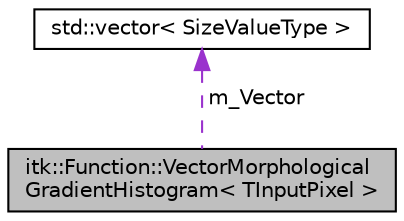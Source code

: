 digraph "itk::Function::VectorMorphologicalGradientHistogram&lt; TInputPixel &gt;"
{
 // LATEX_PDF_SIZE
  edge [fontname="Helvetica",fontsize="10",labelfontname="Helvetica",labelfontsize="10"];
  node [fontname="Helvetica",fontsize="10",shape=record];
  Node1 [label="itk::Function::VectorMorphological\lGradientHistogram\< TInputPixel \>",height=0.2,width=0.4,color="black", fillcolor="grey75", style="filled", fontcolor="black",tooltip=" "];
  Node2 -> Node1 [dir="back",color="darkorchid3",fontsize="10",style="dashed",label=" m_Vector" ,fontname="Helvetica"];
  Node2 [label="std::vector\< SizeValueType \>",height=0.2,width=0.4,color="black", fillcolor="white", style="filled",tooltip=" "];
}
